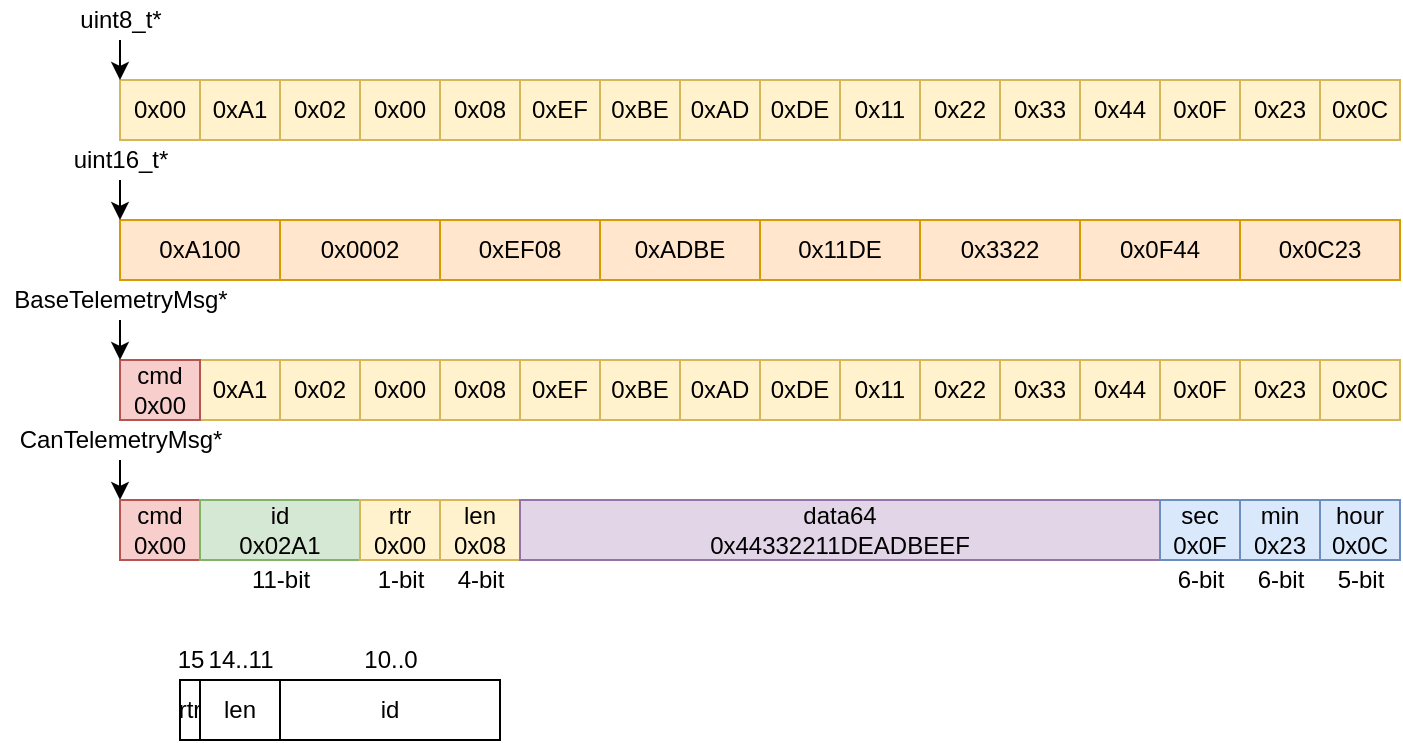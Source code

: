<mxfile version="12.3.2" type="device" pages="1"><diagram id="vv-O0u9mi7ocmaMDfPvz" name="Page-1"><mxGraphModel dx="760" dy="690" grid="1" gridSize="10" guides="1" tooltips="1" connect="1" arrows="1" fold="1" page="1" pageScale="1" pageWidth="850" pageHeight="1100" math="0" shadow="0"><root><mxCell id="0"/><mxCell id="1" parent="0"/><mxCell id="Xiok7GhmDYERDEhYudgg-16" value="0x00" style="rounded=0;whiteSpace=wrap;html=1;fillColor=#fff2cc;strokeColor=#d6b656;" parent="1" vertex="1"><mxGeometry x="60" y="80" width="40" height="30" as="geometry"/></mxCell><mxCell id="Xiok7GhmDYERDEhYudgg-17" value="" style="endArrow=classic;html=1;" parent="1" edge="1"><mxGeometry width="50" height="50" relative="1" as="geometry"><mxPoint x="60" y="60" as="sourcePoint"/><mxPoint x="60" y="80" as="targetPoint"/></mxGeometry></mxCell><mxCell id="Xiok7GhmDYERDEhYudgg-18" value="uint8_t*" style="text;html=1;align=center;verticalAlign=middle;resizable=0;points=[];;autosize=1;" parent="1" vertex="1"><mxGeometry x="30" y="40" width="60" height="20" as="geometry"/></mxCell><mxCell id="Xiok7GhmDYERDEhYudgg-19" value="0xA100" style="rounded=0;whiteSpace=wrap;html=1;fillColor=#ffe6cc;strokeColor=#d79b00;" parent="1" vertex="1"><mxGeometry x="60" y="150" width="80" height="30" as="geometry"/></mxCell><mxCell id="Xiok7GhmDYERDEhYudgg-20" value="0x0002" style="rounded=0;whiteSpace=wrap;html=1;fillColor=#ffe6cc;strokeColor=#d79b00;" parent="1" vertex="1"><mxGeometry x="140" y="150" width="80" height="30" as="geometry"/></mxCell><mxCell id="Xiok7GhmDYERDEhYudgg-21" value="0xEF08" style="rounded=0;whiteSpace=wrap;html=1;fillColor=#ffe6cc;strokeColor=#d79b00;" parent="1" vertex="1"><mxGeometry x="220" y="150" width="80" height="30" as="geometry"/></mxCell><mxCell id="Xiok7GhmDYERDEhYudgg-22" value="0xADBE" style="rounded=0;whiteSpace=wrap;html=1;fillColor=#ffe6cc;strokeColor=#d79b00;" parent="1" vertex="1"><mxGeometry x="300" y="150" width="80" height="30" as="geometry"/></mxCell><mxCell id="Xiok7GhmDYERDEhYudgg-23" value="0x11DE" style="rounded=0;whiteSpace=wrap;html=1;fillColor=#ffe6cc;strokeColor=#d79b00;" parent="1" vertex="1"><mxGeometry x="380" y="150" width="80" height="30" as="geometry"/></mxCell><mxCell id="Xiok7GhmDYERDEhYudgg-24" value="0x3322" style="rounded=0;whiteSpace=wrap;html=1;fillColor=#ffe6cc;strokeColor=#d79b00;" parent="1" vertex="1"><mxGeometry x="460" y="150" width="80" height="30" as="geometry"/></mxCell><mxCell id="Xiok7GhmDYERDEhYudgg-25" value="0x0F44" style="rounded=0;whiteSpace=wrap;html=1;fillColor=#ffe6cc;strokeColor=#d79b00;" parent="1" vertex="1"><mxGeometry x="540" y="150" width="80" height="30" as="geometry"/></mxCell><mxCell id="Xiok7GhmDYERDEhYudgg-26" value="0x0C23" style="rounded=0;whiteSpace=wrap;html=1;fillColor=#ffe6cc;strokeColor=#d79b00;" parent="1" vertex="1"><mxGeometry x="620" y="150" width="80" height="30" as="geometry"/></mxCell><mxCell id="Xiok7GhmDYERDEhYudgg-27" value="" style="endArrow=classic;html=1;" parent="1" edge="1"><mxGeometry width="50" height="50" relative="1" as="geometry"><mxPoint x="60" y="130" as="sourcePoint"/><mxPoint x="60" y="150" as="targetPoint"/></mxGeometry></mxCell><mxCell id="Xiok7GhmDYERDEhYudgg-28" value="uint16_t*" style="text;html=1;align=center;verticalAlign=middle;resizable=0;points=[];;autosize=1;" parent="1" vertex="1"><mxGeometry x="30" y="110" width="60" height="20" as="geometry"/></mxCell><mxCell id="Xiok7GhmDYERDEhYudgg-29" value="0xA1" style="rounded=0;whiteSpace=wrap;html=1;fillColor=#fff2cc;strokeColor=#d6b656;" parent="1" vertex="1"><mxGeometry x="100" y="220" width="40" height="30" as="geometry"/></mxCell><mxCell id="Xiok7GhmDYERDEhYudgg-30" value="0x02" style="rounded=0;whiteSpace=wrap;html=1;fillColor=#fff2cc;strokeColor=#d6b656;" parent="1" vertex="1"><mxGeometry x="140" y="220" width="40" height="30" as="geometry"/></mxCell><mxCell id="Xiok7GhmDYERDEhYudgg-31" value="0x00" style="rounded=0;whiteSpace=wrap;html=1;fillColor=#fff2cc;strokeColor=#d6b656;" parent="1" vertex="1"><mxGeometry x="180" y="220" width="40" height="30" as="geometry"/></mxCell><mxCell id="Xiok7GhmDYERDEhYudgg-32" value="0x08" style="rounded=0;whiteSpace=wrap;html=1;fillColor=#fff2cc;strokeColor=#d6b656;" parent="1" vertex="1"><mxGeometry x="220" y="220" width="40" height="30" as="geometry"/></mxCell><mxCell id="Xiok7GhmDYERDEhYudgg-33" value="0xEF" style="rounded=0;whiteSpace=wrap;html=1;fillColor=#fff2cc;strokeColor=#d6b656;" parent="1" vertex="1"><mxGeometry x="260" y="220" width="40" height="30" as="geometry"/></mxCell><mxCell id="Xiok7GhmDYERDEhYudgg-34" value="0xBE" style="rounded=0;whiteSpace=wrap;html=1;fillColor=#fff2cc;strokeColor=#d6b656;" parent="1" vertex="1"><mxGeometry x="300" y="220" width="40" height="30" as="geometry"/></mxCell><mxCell id="Xiok7GhmDYERDEhYudgg-35" value="0xAD" style="rounded=0;whiteSpace=wrap;html=1;fillColor=#fff2cc;strokeColor=#d6b656;" parent="1" vertex="1"><mxGeometry x="340" y="220" width="40" height="30" as="geometry"/></mxCell><mxCell id="Xiok7GhmDYERDEhYudgg-36" value="0xDE" style="rounded=0;whiteSpace=wrap;html=1;fillColor=#fff2cc;strokeColor=#d6b656;" parent="1" vertex="1"><mxGeometry x="380" y="220" width="40" height="30" as="geometry"/></mxCell><mxCell id="Xiok7GhmDYERDEhYudgg-37" value="0x11" style="rounded=0;whiteSpace=wrap;html=1;fillColor=#fff2cc;strokeColor=#d6b656;" parent="1" vertex="1"><mxGeometry x="420" y="220" width="40" height="30" as="geometry"/></mxCell><mxCell id="Xiok7GhmDYERDEhYudgg-38" value="0x22" style="rounded=0;whiteSpace=wrap;html=1;fillColor=#fff2cc;strokeColor=#d6b656;" parent="1" vertex="1"><mxGeometry x="460" y="220" width="40" height="30" as="geometry"/></mxCell><mxCell id="Xiok7GhmDYERDEhYudgg-39" value="0x33" style="rounded=0;whiteSpace=wrap;html=1;fillColor=#fff2cc;strokeColor=#d6b656;" parent="1" vertex="1"><mxGeometry x="500" y="220" width="40" height="30" as="geometry"/></mxCell><mxCell id="Xiok7GhmDYERDEhYudgg-40" value="0x44" style="rounded=0;whiteSpace=wrap;html=1;fillColor=#fff2cc;strokeColor=#d6b656;" parent="1" vertex="1"><mxGeometry x="540" y="220" width="40" height="30" as="geometry"/></mxCell><mxCell id="Xiok7GhmDYERDEhYudgg-41" value="0x0F" style="rounded=0;whiteSpace=wrap;html=1;fillColor=#fff2cc;strokeColor=#d6b656;" parent="1" vertex="1"><mxGeometry x="580" y="220" width="40" height="30" as="geometry"/></mxCell><mxCell id="Xiok7GhmDYERDEhYudgg-42" value="0x23" style="rounded=0;whiteSpace=wrap;html=1;fillColor=#fff2cc;strokeColor=#d6b656;" parent="1" vertex="1"><mxGeometry x="620" y="220" width="40" height="30" as="geometry"/></mxCell><mxCell id="Xiok7GhmDYERDEhYudgg-43" value="0x0C" style="rounded=0;whiteSpace=wrap;html=1;fillColor=#fff2cc;strokeColor=#d6b656;" parent="1" vertex="1"><mxGeometry x="660" y="220" width="40" height="30" as="geometry"/></mxCell><mxCell id="Xiok7GhmDYERDEhYudgg-44" value="cmd&lt;br&gt;0x00" style="rounded=0;whiteSpace=wrap;html=1;fillColor=#f8cecc;strokeColor=#b85450;" parent="1" vertex="1"><mxGeometry x="60" y="220" width="40" height="30" as="geometry"/></mxCell><mxCell id="Xiok7GhmDYERDEhYudgg-45" value="" style="endArrow=classic;html=1;" parent="1" edge="1"><mxGeometry width="50" height="50" relative="1" as="geometry"><mxPoint x="60" y="200" as="sourcePoint"/><mxPoint x="60" y="220" as="targetPoint"/></mxGeometry></mxCell><mxCell id="Xiok7GhmDYERDEhYudgg-46" value="BaseTelemetryMsg*" style="text;html=1;align=center;verticalAlign=middle;resizable=0;points=[];;autosize=1;" parent="1" vertex="1"><mxGeometry y="180" width="120" height="20" as="geometry"/></mxCell><mxCell id="Xiok7GhmDYERDEhYudgg-47" value="" style="endArrow=classic;html=1;" parent="1" edge="1"><mxGeometry width="50" height="50" relative="1" as="geometry"><mxPoint x="60" y="270" as="sourcePoint"/><mxPoint x="60" y="290" as="targetPoint"/></mxGeometry></mxCell><mxCell id="Xiok7GhmDYERDEhYudgg-48" value="CanTelemetryMsg*" style="text;html=1;align=center;verticalAlign=middle;resizable=0;points=[];;autosize=1;" parent="1" vertex="1"><mxGeometry y="250" width="120" height="20" as="geometry"/></mxCell><mxCell id="Xiok7GhmDYERDEhYudgg-49" value="cmd&lt;br&gt;0x00" style="rounded=0;whiteSpace=wrap;html=1;fillColor=#f8cecc;strokeColor=#b85450;" parent="1" vertex="1"><mxGeometry x="60" y="290" width="40" height="30" as="geometry"/></mxCell><mxCell id="Xiok7GhmDYERDEhYudgg-50" value="id&lt;br&gt;0x02A1" style="rounded=0;whiteSpace=wrap;html=1;fillColor=#d5e8d4;strokeColor=#82b366;" parent="1" vertex="1"><mxGeometry x="100" y="290" width="80" height="30" as="geometry"/></mxCell><mxCell id="Xiok7GhmDYERDEhYudgg-51" value="rtr&lt;br&gt;0x00" style="rounded=0;whiteSpace=wrap;html=1;fillColor=#fff2cc;strokeColor=#d6b656;" parent="1" vertex="1"><mxGeometry x="180" y="290" width="40" height="30" as="geometry"/></mxCell><mxCell id="Xiok7GhmDYERDEhYudgg-52" value="len&lt;br&gt;0x08" style="rounded=0;whiteSpace=wrap;html=1;fillColor=#fff2cc;strokeColor=#d6b656;" parent="1" vertex="1"><mxGeometry x="220" y="290" width="40" height="30" as="geometry"/></mxCell><mxCell id="Xiok7GhmDYERDEhYudgg-53" value="data64&lt;br&gt;0x44332211DEADBEEF" style="rounded=0;whiteSpace=wrap;html=1;fillColor=#e1d5e7;strokeColor=#9673a6;" parent="1" vertex="1"><mxGeometry x="260" y="290" width="320" height="30" as="geometry"/></mxCell><mxCell id="Xiok7GhmDYERDEhYudgg-54" value="sec&lt;br&gt;0x0F" style="rounded=0;whiteSpace=wrap;html=1;fillColor=#dae8fc;strokeColor=#6c8ebf;" parent="1" vertex="1"><mxGeometry x="580" y="290" width="40" height="30" as="geometry"/></mxCell><mxCell id="Xiok7GhmDYERDEhYudgg-55" value="min&lt;br&gt;0x23" style="rounded=0;whiteSpace=wrap;html=1;fillColor=#dae8fc;strokeColor=#6c8ebf;" parent="1" vertex="1"><mxGeometry x="620" y="290" width="40" height="30" as="geometry"/></mxCell><mxCell id="Xiok7GhmDYERDEhYudgg-56" value="hour&lt;br&gt;0x0C" style="rounded=0;whiteSpace=wrap;html=1;fillColor=#dae8fc;strokeColor=#6c8ebf;" parent="1" vertex="1"><mxGeometry x="660" y="290" width="40" height="30" as="geometry"/></mxCell><mxCell id="Xiok7GhmDYERDEhYudgg-59" value="0xA1" style="rounded=0;whiteSpace=wrap;html=1;fillColor=#fff2cc;strokeColor=#d6b656;" parent="1" vertex="1"><mxGeometry x="100" y="80" width="40" height="30" as="geometry"/></mxCell><mxCell id="Xiok7GhmDYERDEhYudgg-60" value="0x02" style="rounded=0;whiteSpace=wrap;html=1;fillColor=#fff2cc;strokeColor=#d6b656;" parent="1" vertex="1"><mxGeometry x="140" y="80" width="40" height="30" as="geometry"/></mxCell><mxCell id="Xiok7GhmDYERDEhYudgg-61" value="0x00" style="rounded=0;whiteSpace=wrap;html=1;fillColor=#fff2cc;strokeColor=#d6b656;" parent="1" vertex="1"><mxGeometry x="180" y="80" width="40" height="30" as="geometry"/></mxCell><mxCell id="Xiok7GhmDYERDEhYudgg-62" value="0x08" style="rounded=0;whiteSpace=wrap;html=1;fillColor=#fff2cc;strokeColor=#d6b656;" parent="1" vertex="1"><mxGeometry x="220" y="80" width="40" height="30" as="geometry"/></mxCell><mxCell id="Xiok7GhmDYERDEhYudgg-63" value="0xEF" style="rounded=0;whiteSpace=wrap;html=1;fillColor=#fff2cc;strokeColor=#d6b656;" parent="1" vertex="1"><mxGeometry x="260" y="80" width="40" height="30" as="geometry"/></mxCell><mxCell id="Xiok7GhmDYERDEhYudgg-64" value="0xBE" style="rounded=0;whiteSpace=wrap;html=1;fillColor=#fff2cc;strokeColor=#d6b656;" parent="1" vertex="1"><mxGeometry x="300" y="80" width="40" height="30" as="geometry"/></mxCell><mxCell id="Xiok7GhmDYERDEhYudgg-65" value="0xAD" style="rounded=0;whiteSpace=wrap;html=1;fillColor=#fff2cc;strokeColor=#d6b656;" parent="1" vertex="1"><mxGeometry x="340" y="80" width="40" height="30" as="geometry"/></mxCell><mxCell id="Xiok7GhmDYERDEhYudgg-66" value="0xDE" style="rounded=0;whiteSpace=wrap;html=1;fillColor=#fff2cc;strokeColor=#d6b656;" parent="1" vertex="1"><mxGeometry x="380" y="80" width="40" height="30" as="geometry"/></mxCell><mxCell id="Xiok7GhmDYERDEhYudgg-67" value="0x11" style="rounded=0;whiteSpace=wrap;html=1;fillColor=#fff2cc;strokeColor=#d6b656;" parent="1" vertex="1"><mxGeometry x="420" y="80" width="40" height="30" as="geometry"/></mxCell><mxCell id="Xiok7GhmDYERDEhYudgg-68" value="0x22" style="rounded=0;whiteSpace=wrap;html=1;fillColor=#fff2cc;strokeColor=#d6b656;" parent="1" vertex="1"><mxGeometry x="460" y="80" width="40" height="30" as="geometry"/></mxCell><mxCell id="Xiok7GhmDYERDEhYudgg-69" value="0x33" style="rounded=0;whiteSpace=wrap;html=1;fillColor=#fff2cc;strokeColor=#d6b656;" parent="1" vertex="1"><mxGeometry x="500" y="80" width="40" height="30" as="geometry"/></mxCell><mxCell id="Xiok7GhmDYERDEhYudgg-70" value="0x44" style="rounded=0;whiteSpace=wrap;html=1;fillColor=#fff2cc;strokeColor=#d6b656;" parent="1" vertex="1"><mxGeometry x="540" y="80" width="40" height="30" as="geometry"/></mxCell><mxCell id="Xiok7GhmDYERDEhYudgg-71" value="0x0F" style="rounded=0;whiteSpace=wrap;html=1;fillColor=#fff2cc;strokeColor=#d6b656;" parent="1" vertex="1"><mxGeometry x="580" y="80" width="40" height="30" as="geometry"/></mxCell><mxCell id="Xiok7GhmDYERDEhYudgg-72" value="0x23" style="rounded=0;whiteSpace=wrap;html=1;fillColor=#fff2cc;strokeColor=#d6b656;" parent="1" vertex="1"><mxGeometry x="620" y="80" width="40" height="30" as="geometry"/></mxCell><mxCell id="Xiok7GhmDYERDEhYudgg-73" value="0x0C" style="rounded=0;whiteSpace=wrap;html=1;fillColor=#fff2cc;strokeColor=#d6b656;" parent="1" vertex="1"><mxGeometry x="660" y="80" width="40" height="30" as="geometry"/></mxCell><mxCell id="Xiok7GhmDYERDEhYudgg-76" value="rtr" style="rounded=0;whiteSpace=wrap;html=1;" parent="1" vertex="1"><mxGeometry x="90" y="380" width="10" height="30" as="geometry"/></mxCell><mxCell id="Xiok7GhmDYERDEhYudgg-77" value="15" style="text;html=1;align=center;verticalAlign=middle;resizable=0;points=[];;autosize=1;" parent="1" vertex="1"><mxGeometry x="80" y="360" width="30" height="20" as="geometry"/></mxCell><mxCell id="Xiok7GhmDYERDEhYudgg-78" value="len" style="rounded=0;whiteSpace=wrap;html=1;" parent="1" vertex="1"><mxGeometry x="100" y="380" width="40" height="30" as="geometry"/></mxCell><mxCell id="Xiok7GhmDYERDEhYudgg-79" value="14..11" style="text;html=1;align=center;verticalAlign=middle;resizable=0;points=[];;autosize=1;" parent="1" vertex="1"><mxGeometry x="95" y="360" width="50" height="20" as="geometry"/></mxCell><mxCell id="Xiok7GhmDYERDEhYudgg-80" value="id" style="rounded=0;whiteSpace=wrap;html=1;" parent="1" vertex="1"><mxGeometry x="140" y="380" width="110" height="30" as="geometry"/></mxCell><mxCell id="Xiok7GhmDYERDEhYudgg-81" value="10..0" style="text;html=1;align=center;verticalAlign=middle;resizable=0;points=[];;autosize=1;" parent="1" vertex="1"><mxGeometry x="175" y="360" width="40" height="20" as="geometry"/></mxCell><mxCell id="bqrtrFQ0BEyCy5oJ5xjn-1" value="6-bit" style="text;html=1;align=center;verticalAlign=middle;resizable=0;points=[];;autosize=1;" vertex="1" parent="1"><mxGeometry x="580" y="320" width="40" height="20" as="geometry"/></mxCell><mxCell id="bqrtrFQ0BEyCy5oJ5xjn-2" value="6-bit" style="text;html=1;align=center;verticalAlign=middle;resizable=0;points=[];;autosize=1;" vertex="1" parent="1"><mxGeometry x="620" y="320" width="40" height="20" as="geometry"/></mxCell><mxCell id="bqrtrFQ0BEyCy5oJ5xjn-3" value="5-bit" style="text;html=1;align=center;verticalAlign=middle;resizable=0;points=[];;autosize=1;" vertex="1" parent="1"><mxGeometry x="660" y="320" width="40" height="20" as="geometry"/></mxCell><mxCell id="bqrtrFQ0BEyCy5oJ5xjn-4" value="1-bit" style="text;html=1;align=center;verticalAlign=middle;resizable=0;points=[];;autosize=1;" vertex="1" parent="1"><mxGeometry x="180" y="320" width="40" height="20" as="geometry"/></mxCell><mxCell id="bqrtrFQ0BEyCy5oJ5xjn-5" value="4-bit" style="text;html=1;align=center;verticalAlign=middle;resizable=0;points=[];;autosize=1;" vertex="1" parent="1"><mxGeometry x="220" y="320" width="40" height="20" as="geometry"/></mxCell><mxCell id="bqrtrFQ0BEyCy5oJ5xjn-6" value="11-bit" style="text;html=1;align=center;verticalAlign=middle;resizable=0;points=[];;autosize=1;" vertex="1" parent="1"><mxGeometry x="120" y="320" width="40" height="20" as="geometry"/></mxCell></root></mxGraphModel></diagram></mxfile>
